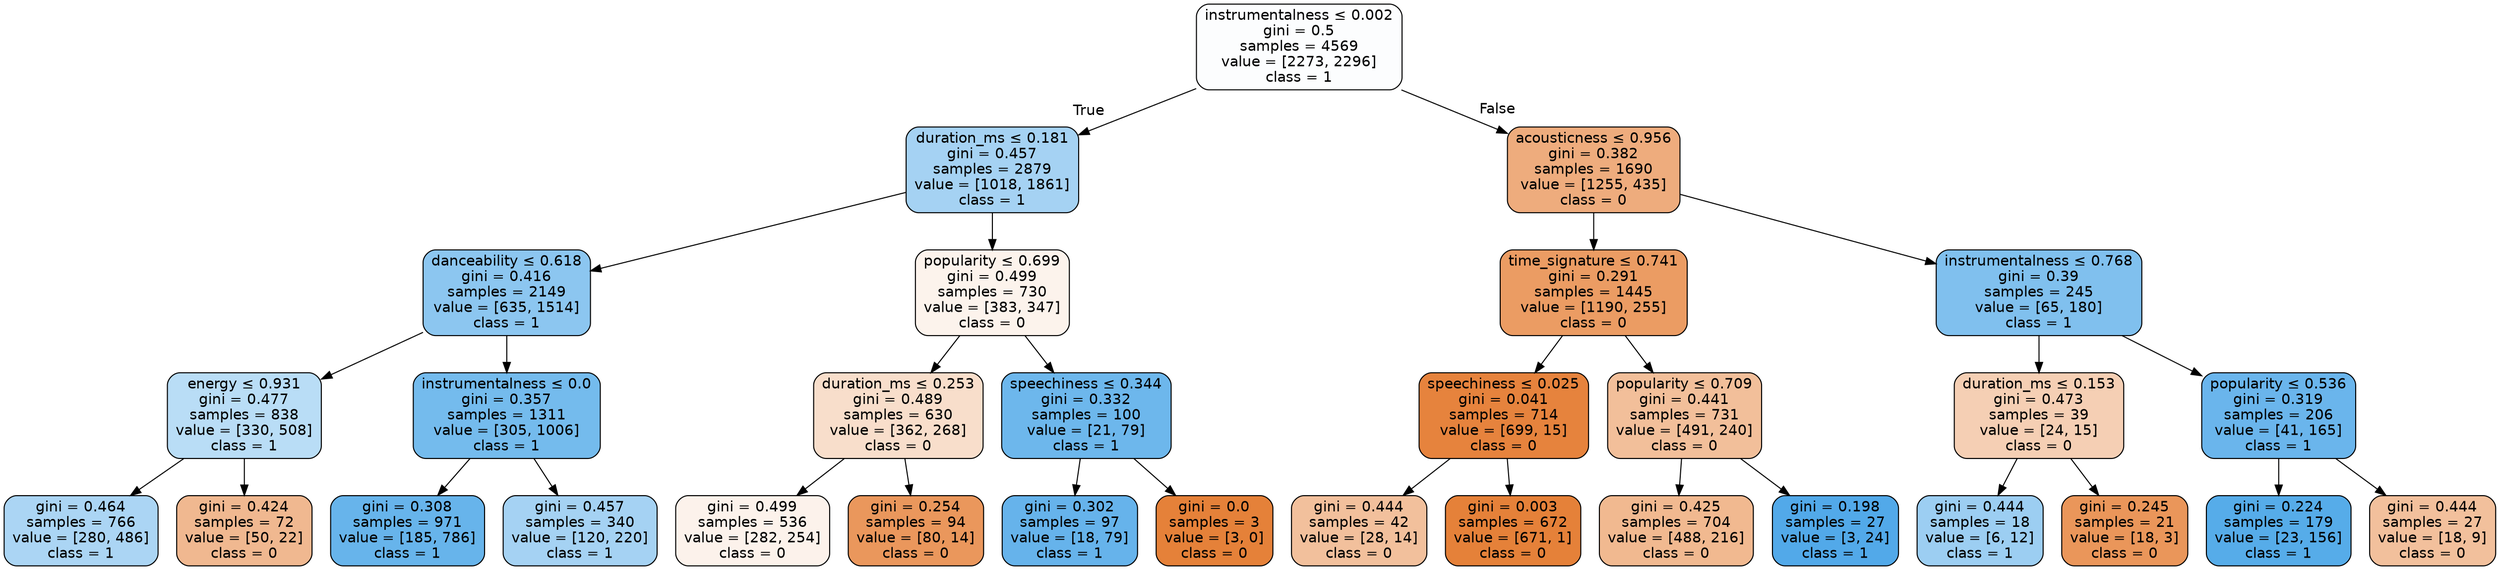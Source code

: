 digraph Tree {
node [shape=box, style="filled, rounded", color="black", fontname=helvetica] ;
edge [fontname=helvetica] ;
0 [label=<instrumentalness &le; 0.002<br/>gini = 0.5<br/>samples = 4569<br/>value = [2273, 2296]<br/>class = 1>, fillcolor="#399de503"] ;
1 [label=<duration_ms &le; 0.181<br/>gini = 0.457<br/>samples = 2879<br/>value = [1018, 1861]<br/>class = 1>, fillcolor="#399de574"] ;
0 -> 1 [labeldistance=2.5, labelangle=45, headlabel="True"] ;
2 [label=<danceability &le; 0.618<br/>gini = 0.416<br/>samples = 2149<br/>value = [635, 1514]<br/>class = 1>, fillcolor="#399de594"] ;
1 -> 2 ;
3 [label=<energy &le; 0.931<br/>gini = 0.477<br/>samples = 838<br/>value = [330, 508]<br/>class = 1>, fillcolor="#399de559"] ;
2 -> 3 ;
4 [label=<gini = 0.464<br/>samples = 766<br/>value = [280, 486]<br/>class = 1>, fillcolor="#399de56c"] ;
3 -> 4 ;
5 [label=<gini = 0.424<br/>samples = 72<br/>value = [50, 22]<br/>class = 0>, fillcolor="#e581398f"] ;
3 -> 5 ;
6 [label=<instrumentalness &le; 0.0<br/>gini = 0.357<br/>samples = 1311<br/>value = [305, 1006]<br/>class = 1>, fillcolor="#399de5b2"] ;
2 -> 6 ;
7 [label=<gini = 0.308<br/>samples = 971<br/>value = [185, 786]<br/>class = 1>, fillcolor="#399de5c3"] ;
6 -> 7 ;
8 [label=<gini = 0.457<br/>samples = 340<br/>value = [120, 220]<br/>class = 1>, fillcolor="#399de574"] ;
6 -> 8 ;
9 [label=<popularity &le; 0.699<br/>gini = 0.499<br/>samples = 730<br/>value = [383, 347]<br/>class = 0>, fillcolor="#e5813918"] ;
1 -> 9 ;
10 [label=<duration_ms &le; 0.253<br/>gini = 0.489<br/>samples = 630<br/>value = [362, 268]<br/>class = 0>, fillcolor="#e5813942"] ;
9 -> 10 ;
11 [label=<gini = 0.499<br/>samples = 536<br/>value = [282, 254]<br/>class = 0>, fillcolor="#e5813919"] ;
10 -> 11 ;
12 [label=<gini = 0.254<br/>samples = 94<br/>value = [80, 14]<br/>class = 0>, fillcolor="#e58139d2"] ;
10 -> 12 ;
13 [label=<speechiness &le; 0.344<br/>gini = 0.332<br/>samples = 100<br/>value = [21, 79]<br/>class = 1>, fillcolor="#399de5bb"] ;
9 -> 13 ;
14 [label=<gini = 0.302<br/>samples = 97<br/>value = [18, 79]<br/>class = 1>, fillcolor="#399de5c5"] ;
13 -> 14 ;
15 [label=<gini = 0.0<br/>samples = 3<br/>value = [3, 0]<br/>class = 0>, fillcolor="#e58139ff"] ;
13 -> 15 ;
16 [label=<acousticness &le; 0.956<br/>gini = 0.382<br/>samples = 1690<br/>value = [1255, 435]<br/>class = 0>, fillcolor="#e58139a7"] ;
0 -> 16 [labeldistance=2.5, labelangle=-45, headlabel="False"] ;
17 [label=<time_signature &le; 0.741<br/>gini = 0.291<br/>samples = 1445<br/>value = [1190, 255]<br/>class = 0>, fillcolor="#e58139c8"] ;
16 -> 17 ;
18 [label=<speechiness &le; 0.025<br/>gini = 0.041<br/>samples = 714<br/>value = [699, 15]<br/>class = 0>, fillcolor="#e58139fa"] ;
17 -> 18 ;
19 [label=<gini = 0.444<br/>samples = 42<br/>value = [28, 14]<br/>class = 0>, fillcolor="#e581397f"] ;
18 -> 19 ;
20 [label=<gini = 0.003<br/>samples = 672<br/>value = [671, 1]<br/>class = 0>, fillcolor="#e58139ff"] ;
18 -> 20 ;
21 [label=<popularity &le; 0.709<br/>gini = 0.441<br/>samples = 731<br/>value = [491, 240]<br/>class = 0>, fillcolor="#e5813982"] ;
17 -> 21 ;
22 [label=<gini = 0.425<br/>samples = 704<br/>value = [488, 216]<br/>class = 0>, fillcolor="#e581398e"] ;
21 -> 22 ;
23 [label=<gini = 0.198<br/>samples = 27<br/>value = [3, 24]<br/>class = 1>, fillcolor="#399de5df"] ;
21 -> 23 ;
24 [label=<instrumentalness &le; 0.768<br/>gini = 0.39<br/>samples = 245<br/>value = [65, 180]<br/>class = 1>, fillcolor="#399de5a3"] ;
16 -> 24 ;
25 [label=<duration_ms &le; 0.153<br/>gini = 0.473<br/>samples = 39<br/>value = [24, 15]<br/>class = 0>, fillcolor="#e5813960"] ;
24 -> 25 ;
26 [label=<gini = 0.444<br/>samples = 18<br/>value = [6, 12]<br/>class = 1>, fillcolor="#399de57f"] ;
25 -> 26 ;
27 [label=<gini = 0.245<br/>samples = 21<br/>value = [18, 3]<br/>class = 0>, fillcolor="#e58139d4"] ;
25 -> 27 ;
28 [label=<popularity &le; 0.536<br/>gini = 0.319<br/>samples = 206<br/>value = [41, 165]<br/>class = 1>, fillcolor="#399de5c0"] ;
24 -> 28 ;
29 [label=<gini = 0.224<br/>samples = 179<br/>value = [23, 156]<br/>class = 1>, fillcolor="#399de5d9"] ;
28 -> 29 ;
30 [label=<gini = 0.444<br/>samples = 27<br/>value = [18, 9]<br/>class = 0>, fillcolor="#e581397f"] ;
28 -> 30 ;
}